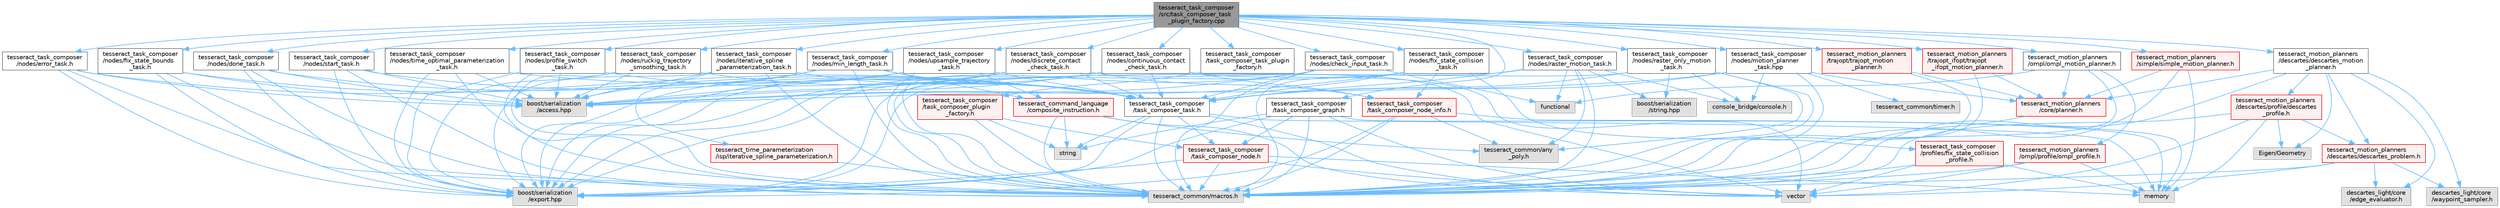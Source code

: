 digraph "tesseract_task_composer/src/task_composer_task_plugin_factory.cpp"
{
 // LATEX_PDF_SIZE
  bgcolor="transparent";
  edge [fontname=Helvetica,fontsize=10,labelfontname=Helvetica,labelfontsize=10];
  node [fontname=Helvetica,fontsize=10,shape=box,height=0.2,width=0.4];
  Node1 [label="tesseract_task_composer\l/src/task_composer_task\l_plugin_factory.cpp",height=0.2,width=0.4,color="gray40", fillcolor="grey60", style="filled", fontcolor="black",tooltip="A task in the pipeline."];
  Node1 -> Node2 [color="steelblue1",style="solid"];
  Node2 [label="tesseract_task_composer\l/task_composer_task_plugin\l_factory.h",height=0.2,width=0.4,color="grey40", fillcolor="white", style="filled",URL="$dc/d62/task__composer__task__plugin__factory_8h.html",tooltip="A task in the pipeline."];
  Node2 -> Node3 [color="steelblue1",style="solid"];
  Node3 [label="tesseract_task_composer\l/task_composer_plugin\l_factory.h",height=0.2,width=0.4,color="red", fillcolor="#FFF0F0", style="filled",URL="$da/d42/task__composer__plugin__factory_8h.html",tooltip="A plugin factory for producing a task composer."];
  Node3 -> Node4 [color="steelblue1",style="solid"];
  Node4 [label="tesseract_common/macros.h",height=0.2,width=0.4,color="grey60", fillcolor="#E0E0E0", style="filled",tooltip=" "];
  Node3 -> Node5 [color="steelblue1",style="solid"];
  Node5 [label="string",height=0.2,width=0.4,color="grey60", fillcolor="#E0E0E0", style="filled",tooltip=" "];
  Node3 -> Node8 [color="steelblue1",style="solid"];
  Node8 [label="tesseract_task_composer\l/task_composer_node.h",height=0.2,width=0.4,color="red", fillcolor="#FFF0F0", style="filled",URL="$da/dbe/task__composer__node_8h.html",tooltip="A node in the pipeline."];
  Node8 -> Node4 [color="steelblue1",style="solid"];
  Node8 -> Node9 [color="steelblue1",style="solid"];
  Node9 [label="memory",height=0.2,width=0.4,color="grey60", fillcolor="#E0E0E0", style="filled",tooltip=" "];
  Node8 -> Node10 [color="steelblue1",style="solid"];
  Node10 [label="vector",height=0.2,width=0.4,color="grey60", fillcolor="#E0E0E0", style="filled",tooltip=" "];
  Node8 -> Node23 [color="steelblue1",style="solid"];
  Node23 [label="boost/serialization\l/export.hpp",height=0.2,width=0.4,color="grey60", fillcolor="#E0E0E0", style="filled",tooltip=" "];
  Node1 -> Node34 [color="steelblue1",style="solid"];
  Node34 [label="tesseract_task_composer\l/task_composer_graph.h",height=0.2,width=0.4,color="grey40", fillcolor="white", style="filled",URL="$d4/d58/task__composer__graph_8h.html",tooltip="A task graph."];
  Node34 -> Node4 [color="steelblue1",style="solid"];
  Node34 -> Node5 [color="steelblue1",style="solid"];
  Node34 -> Node10 [color="steelblue1",style="solid"];
  Node34 -> Node9 [color="steelblue1",style="solid"];
  Node34 -> Node8 [color="steelblue1",style="solid"];
  Node34 -> Node23 [color="steelblue1",style="solid"];
  Node1 -> Node40 [color="steelblue1",style="solid"];
  Node40 [label="tesseract_task_composer\l/nodes/check_input_task.h",height=0.2,width=0.4,color="grey40", fillcolor="white", style="filled",URL="$d7/d32/check__input__task_8h.html",tooltip="Task for checking input data structure."];
  Node40 -> Node4 [color="steelblue1",style="solid"];
  Node40 -> Node41 [color="steelblue1",style="solid"];
  Node41 [label="boost/serialization\l/access.hpp",height=0.2,width=0.4,color="grey60", fillcolor="#E0E0E0", style="filled",tooltip=" "];
  Node40 -> Node42 [color="steelblue1",style="solid"];
  Node42 [label="functional",height=0.2,width=0.4,color="grey60", fillcolor="#E0E0E0", style="filled",tooltip=" "];
  Node40 -> Node35 [color="steelblue1",style="solid"];
  Node35 [label="tesseract_task_composer\l/task_composer_task.h",height=0.2,width=0.4,color="grey40", fillcolor="white", style="filled",URL="$da/d71/task__composer__task_8h.html",tooltip="A task in the pipeline."];
  Node35 -> Node4 [color="steelblue1",style="solid"];
  Node35 -> Node5 [color="steelblue1",style="solid"];
  Node35 -> Node10 [color="steelblue1",style="solid"];
  Node35 -> Node9 [color="steelblue1",style="solid"];
  Node35 -> Node8 [color="steelblue1",style="solid"];
  Node35 -> Node23 [color="steelblue1",style="solid"];
  Node40 -> Node23 [color="steelblue1",style="solid"];
  Node1 -> Node43 [color="steelblue1",style="solid"];
  Node43 [label="tesseract_task_composer\l/nodes/continuous_contact\l_check_task.h",height=0.2,width=0.4,color="grey40", fillcolor="white", style="filled",URL="$d0/d58/continuous__contact__check__task_8h.html",tooltip="Continuous Collision check trajectory task."];
  Node43 -> Node4 [color="steelblue1",style="solid"];
  Node43 -> Node41 [color="steelblue1",style="solid"];
  Node43 -> Node10 [color="steelblue1",style="solid"];
  Node43 -> Node35 [color="steelblue1",style="solid"];
  Node43 -> Node24 [color="steelblue1",style="solid"];
  Node24 [label="tesseract_task_composer\l/task_composer_node_info.h",height=0.2,width=0.4,color="red", fillcolor="#FFF0F0", style="filled",URL="$d7/d2c/task__composer__node__info_8h.html",tooltip="Task composer node info."];
  Node24 -> Node4 [color="steelblue1",style="solid"];
  Node24 -> Node9 [color="steelblue1",style="solid"];
  Node24 -> Node22 [color="steelblue1",style="solid"];
  Node22 [label="tesseract_common/any\l_poly.h",height=0.2,width=0.4,color="grey60", fillcolor="#E0E0E0", style="filled",tooltip=" "];
  Node24 -> Node23 [color="steelblue1",style="solid"];
  Node43 -> Node23 [color="steelblue1",style="solid"];
  Node1 -> Node44 [color="steelblue1",style="solid"];
  Node44 [label="tesseract_task_composer\l/nodes/discrete_contact\l_check_task.h",height=0.2,width=0.4,color="grey40", fillcolor="white", style="filled",URL="$d1/d26/discrete__contact__check__task_8h.html",tooltip="Discrete Collision check trajectory task."];
  Node44 -> Node4 [color="steelblue1",style="solid"];
  Node44 -> Node41 [color="steelblue1",style="solid"];
  Node44 -> Node10 [color="steelblue1",style="solid"];
  Node44 -> Node35 [color="steelblue1",style="solid"];
  Node44 -> Node24 [color="steelblue1",style="solid"];
  Node44 -> Node23 [color="steelblue1",style="solid"];
  Node1 -> Node45 [color="steelblue1",style="solid"];
  Node45 [label="tesseract_task_composer\l/nodes/done_task.h",height=0.2,width=0.4,color="grey40", fillcolor="white", style="filled",URL="$d5/d86/done__task_8h.html",tooltip=" "];
  Node45 -> Node4 [color="steelblue1",style="solid"];
  Node45 -> Node41 [color="steelblue1",style="solid"];
  Node45 -> Node35 [color="steelblue1",style="solid"];
  Node45 -> Node23 [color="steelblue1",style="solid"];
  Node1 -> Node46 [color="steelblue1",style="solid"];
  Node46 [label="tesseract_task_composer\l/nodes/error_task.h",height=0.2,width=0.4,color="grey40", fillcolor="white", style="filled",URL="$d4/d4c/error__task_8h.html",tooltip=" "];
  Node46 -> Node4 [color="steelblue1",style="solid"];
  Node46 -> Node41 [color="steelblue1",style="solid"];
  Node46 -> Node35 [color="steelblue1",style="solid"];
  Node46 -> Node23 [color="steelblue1",style="solid"];
  Node1 -> Node47 [color="steelblue1",style="solid"];
  Node47 [label="tesseract_task_composer\l/nodes/fix_state_bounds\l_task.h",height=0.2,width=0.4,color="grey40", fillcolor="white", style="filled",URL="$dd/d8f/fix__state__bounds__task_8h.html",tooltip="Task that pushes plan instructions back within joint limits."];
  Node47 -> Node4 [color="steelblue1",style="solid"];
  Node47 -> Node41 [color="steelblue1",style="solid"];
  Node47 -> Node35 [color="steelblue1",style="solid"];
  Node47 -> Node23 [color="steelblue1",style="solid"];
  Node1 -> Node48 [color="steelblue1",style="solid"];
  Node48 [label="tesseract_task_composer\l/nodes/fix_state_collision\l_task.h",height=0.2,width=0.4,color="grey40", fillcolor="white", style="filled",URL="$d6/db0/fix__state__collision__task_8h.html",tooltip="Task that pushes plan instructions to be out of collision."];
  Node48 -> Node4 [color="steelblue1",style="solid"];
  Node48 -> Node41 [color="steelblue1",style="solid"];
  Node48 -> Node35 [color="steelblue1",style="solid"];
  Node48 -> Node24 [color="steelblue1",style="solid"];
  Node48 -> Node49 [color="steelblue1",style="solid"];
  Node49 [label="tesseract_task_composer\l/profiles/fix_state_collision\l_profile.h",height=0.2,width=0.4,color="red", fillcolor="#FFF0F0", style="filled",URL="$d7/d96/fix__state__collision__profile_8h.html",tooltip="Profile for process that pushes plan instructions to be out of collision."];
  Node49 -> Node4 [color="steelblue1",style="solid"];
  Node49 -> Node9 [color="steelblue1",style="solid"];
  Node49 -> Node10 [color="steelblue1",style="solid"];
  Node48 -> Node23 [color="steelblue1",style="solid"];
  Node1 -> Node51 [color="steelblue1",style="solid"];
  Node51 [label="tesseract_task_composer\l/nodes/iterative_spline\l_parameterization_task.h",height=0.2,width=0.4,color="grey40", fillcolor="white", style="filled",URL="$d3/db1/iterative__spline__parameterization__task_8h.html",tooltip="Perform iterative spline time parameterization."];
  Node51 -> Node4 [color="steelblue1",style="solid"];
  Node51 -> Node41 [color="steelblue1",style="solid"];
  Node51 -> Node35 [color="steelblue1",style="solid"];
  Node51 -> Node52 [color="steelblue1",style="solid"];
  Node52 [label="tesseract_time_parameterization\l/isp/iterative_spline_parameterization.h",height=0.2,width=0.4,color="red", fillcolor="#FFF0F0", style="filled",URL="$d3/d2c/iterative__spline__parameterization_8h.html",tooltip=" "];
  Node52 -> Node4 [color="steelblue1",style="solid"];
  Node51 -> Node23 [color="steelblue1",style="solid"];
  Node1 -> Node55 [color="steelblue1",style="solid"];
  Node55 [label="tesseract_task_composer\l/nodes/min_length_task.h",height=0.2,width=0.4,color="grey40", fillcolor="white", style="filled",URL="$d3/d6c/min__length__task_8h.html",tooltip="Task for processing the input data so it meets a minimum length. Planners like trajopt need at least ..."];
  Node55 -> Node4 [color="steelblue1",style="solid"];
  Node55 -> Node41 [color="steelblue1",style="solid"];
  Node55 -> Node35 [color="steelblue1",style="solid"];
  Node55 -> Node56 [color="steelblue1",style="solid"];
  Node56 [label="tesseract_command_language\l/composite_instruction.h",height=0.2,width=0.4,color="red", fillcolor="#FFF0F0", style="filled",URL="$d5/df7/composite__instruction_8h.html",tooltip=" "];
  Node56 -> Node4 [color="steelblue1",style="solid"];
  Node56 -> Node10 [color="steelblue1",style="solid"];
  Node56 -> Node5 [color="steelblue1",style="solid"];
  Node56 -> Node22 [color="steelblue1",style="solid"];
  Node55 -> Node23 [color="steelblue1",style="solid"];
  Node1 -> Node64 [color="steelblue1",style="solid"];
  Node64 [label="tesseract_task_composer\l/nodes/profile_switch\l_task.h",height=0.2,width=0.4,color="grey40", fillcolor="white", style="filled",URL="$dd/d2f/profile__switch__task_8h.html",tooltip="Task that returns a value based on the profile."];
  Node64 -> Node4 [color="steelblue1",style="solid"];
  Node64 -> Node41 [color="steelblue1",style="solid"];
  Node64 -> Node35 [color="steelblue1",style="solid"];
  Node64 -> Node23 [color="steelblue1",style="solid"];
  Node1 -> Node65 [color="steelblue1",style="solid"];
  Node65 [label="tesseract_task_composer\l/nodes/ruckig_trajectory\l_smoothing_task.h",height=0.2,width=0.4,color="grey40", fillcolor="white", style="filled",URL="$d4/d4d/ruckig__trajectory__smoothing__task_8h.html",tooltip="Leveraging Ruckig to smooth trajectory."];
  Node65 -> Node4 [color="steelblue1",style="solid"];
  Node65 -> Node41 [color="steelblue1",style="solid"];
  Node65 -> Node35 [color="steelblue1",style="solid"];
  Node65 -> Node23 [color="steelblue1",style="solid"];
  Node1 -> Node66 [color="steelblue1",style="solid"];
  Node66 [label="tesseract_task_composer\l/nodes/start_task.h",height=0.2,width=0.4,color="grey40", fillcolor="white", style="filled",URL="$d2/d48/start__task_8h.html",tooltip=" "];
  Node66 -> Node4 [color="steelblue1",style="solid"];
  Node66 -> Node41 [color="steelblue1",style="solid"];
  Node66 -> Node35 [color="steelblue1",style="solid"];
  Node66 -> Node23 [color="steelblue1",style="solid"];
  Node1 -> Node67 [color="steelblue1",style="solid"];
  Node67 [label="tesseract_task_composer\l/nodes/time_optimal_parameterization\l_task.h",height=0.2,width=0.4,color="grey40", fillcolor="white", style="filled",URL="$d6/d94/time__optimal__parameterization__task_8h.html",tooltip="Perform TOTG."];
  Node67 -> Node4 [color="steelblue1",style="solid"];
  Node67 -> Node41 [color="steelblue1",style="solid"];
  Node67 -> Node35 [color="steelblue1",style="solid"];
  Node67 -> Node23 [color="steelblue1",style="solid"];
  Node1 -> Node68 [color="steelblue1",style="solid"];
  Node68 [label="tesseract_task_composer\l/nodes/upsample_trajectory\l_task.h",height=0.2,width=0.4,color="grey40", fillcolor="white", style="filled",URL="$d9/d9a/upsample__trajectory__task_8h.html",tooltip=" "];
  Node68 -> Node4 [color="steelblue1",style="solid"];
  Node68 -> Node41 [color="steelblue1",style="solid"];
  Node68 -> Node35 [color="steelblue1",style="solid"];
  Node68 -> Node56 [color="steelblue1",style="solid"];
  Node68 -> Node23 [color="steelblue1",style="solid"];
  Node1 -> Node69 [color="steelblue1",style="solid"];
  Node69 [label="tesseract_task_composer\l/nodes/raster_motion_task.h",height=0.2,width=0.4,color="grey40", fillcolor="white", style="filled",URL="$d2/d2c/raster__motion__task_8h.html",tooltip="Raster motion task with transitions."];
  Node69 -> Node4 [color="steelblue1",style="solid"];
  Node69 -> Node70 [color="steelblue1",style="solid"];
  Node70 [label="console_bridge/console.h",height=0.2,width=0.4,color="grey60", fillcolor="#E0E0E0", style="filled",tooltip=" "];
  Node69 -> Node71 [color="steelblue1",style="solid"];
  Node71 [label="boost/serialization\l/string.hpp",height=0.2,width=0.4,color="grey60", fillcolor="#E0E0E0", style="filled",tooltip=" "];
  Node69 -> Node42 [color="steelblue1",style="solid"];
  Node69 -> Node35 [color="steelblue1",style="solid"];
  Node69 -> Node22 [color="steelblue1",style="solid"];
  Node69 -> Node23 [color="steelblue1",style="solid"];
  Node1 -> Node72 [color="steelblue1",style="solid"];
  Node72 [label="tesseract_task_composer\l/nodes/raster_only_motion\l_task.h",height=0.2,width=0.4,color="grey40", fillcolor="white", style="filled",URL="$df/dee/raster__only__motion__task_8h.html",tooltip="Plans raster paths only."];
  Node72 -> Node4 [color="steelblue1",style="solid"];
  Node72 -> Node70 [color="steelblue1",style="solid"];
  Node72 -> Node71 [color="steelblue1",style="solid"];
  Node72 -> Node35 [color="steelblue1",style="solid"];
  Node72 -> Node22 [color="steelblue1",style="solid"];
  Node72 -> Node23 [color="steelblue1",style="solid"];
  Node1 -> Node73 [color="steelblue1",style="solid"];
  Node73 [label="tesseract_task_composer\l/nodes/motion_planner\l_task.hpp",height=0.2,width=0.4,color="grey40", fillcolor="white", style="filled",URL="$d2/df3/motion__planner__task_8hpp.html",tooltip=" "];
  Node73 -> Node4 [color="steelblue1",style="solid"];
  Node73 -> Node70 [color="steelblue1",style="solid"];
  Node73 -> Node41 [color="steelblue1",style="solid"];
  Node73 -> Node74 [color="steelblue1",style="solid"];
  Node74 [label="tesseract_common/timer.h",height=0.2,width=0.4,color="grey60", fillcolor="#E0E0E0", style="filled",tooltip=" "];
  Node73 -> Node35 [color="steelblue1",style="solid"];
  Node73 -> Node75 [color="steelblue1",style="solid"];
  Node75 [label="tesseract_motion_planners\l/core/planner.h",height=0.2,width=0.4,color="red", fillcolor="#FFF0F0", style="filled",URL="$d7/d8c/planner_8h.html",tooltip="Planner Interface Class."];
  Node75 -> Node4 [color="steelblue1",style="solid"];
  Node1 -> Node78 [color="steelblue1",style="solid"];
  Node78 [label="tesseract_motion_planners\l/descartes/descartes_motion\l_planner.h",height=0.2,width=0.4,color="grey40", fillcolor="white", style="filled",URL="$d4/dd8/descartes__motion__planner_8h.html",tooltip=" "];
  Node78 -> Node4 [color="steelblue1",style="solid"];
  Node78 -> Node79 [color="steelblue1",style="solid"];
  Node79 [label="descartes_light/core\l/edge_evaluator.h",height=0.2,width=0.4,color="grey60", fillcolor="#E0E0E0", style="filled",tooltip=" "];
  Node78 -> Node80 [color="steelblue1",style="solid"];
  Node80 [label="descartes_light/core\l/waypoint_sampler.h",height=0.2,width=0.4,color="grey60", fillcolor="#E0E0E0", style="filled",tooltip=" "];
  Node78 -> Node81 [color="steelblue1",style="solid"];
  Node81 [label="Eigen/Geometry",height=0.2,width=0.4,color="grey60", fillcolor="#E0E0E0", style="filled",tooltip=" "];
  Node78 -> Node75 [color="steelblue1",style="solid"];
  Node78 -> Node82 [color="steelblue1",style="solid"];
  Node82 [label="tesseract_motion_planners\l/descartes/descartes_problem.h",height=0.2,width=0.4,color="red", fillcolor="#FFF0F0", style="filled",URL="$d0/d7d/descartes__problem_8h.html",tooltip=" "];
  Node82 -> Node4 [color="steelblue1",style="solid"];
  Node82 -> Node79 [color="steelblue1",style="solid"];
  Node82 -> Node80 [color="steelblue1",style="solid"];
  Node82 -> Node10 [color="steelblue1",style="solid"];
  Node78 -> Node85 [color="steelblue1",style="solid"];
  Node85 [label="tesseract_motion_planners\l/descartes/profile/descartes\l_profile.h",height=0.2,width=0.4,color="red", fillcolor="#FFF0F0", style="filled",URL="$dd/db6/descartes__profile_8h.html",tooltip=" "];
  Node85 -> Node4 [color="steelblue1",style="solid"];
  Node85 -> Node10 [color="steelblue1",style="solid"];
  Node85 -> Node9 [color="steelblue1",style="solid"];
  Node85 -> Node81 [color="steelblue1",style="solid"];
  Node85 -> Node82 [color="steelblue1",style="solid"];
  Node1 -> Node86 [color="steelblue1",style="solid"];
  Node86 [label="tesseract_motion_planners\l/ompl/ompl_motion_planner.h",height=0.2,width=0.4,color="grey40", fillcolor="white", style="filled",URL="$d2/dec/ompl__motion__planner_8h.html",tooltip="Tesseract OMPL motion planner."];
  Node86 -> Node4 [color="steelblue1",style="solid"];
  Node86 -> Node42 [color="steelblue1",style="solid"];
  Node86 -> Node75 [color="steelblue1",style="solid"];
  Node86 -> Node87 [color="steelblue1",style="solid"];
  Node87 [label="tesseract_motion_planners\l/ompl/profile/ompl_profile.h",height=0.2,width=0.4,color="red", fillcolor="#FFF0F0", style="filled",URL="$d5/d9f/ompl__profile_8h.html",tooltip="Tesseract OMPL profile."];
  Node87 -> Node4 [color="steelblue1",style="solid"];
  Node87 -> Node10 [color="steelblue1",style="solid"];
  Node87 -> Node9 [color="steelblue1",style="solid"];
  Node1 -> Node99 [color="steelblue1",style="solid"];
  Node99 [label="tesseract_motion_planners\l/trajopt/trajopt_motion\l_planner.h",height=0.2,width=0.4,color="red", fillcolor="#FFF0F0", style="filled",URL="$d0/ddc/trajopt__motion__planner_8h.html",tooltip=" "];
  Node99 -> Node4 [color="steelblue1",style="solid"];
  Node99 -> Node75 [color="steelblue1",style="solid"];
  Node1 -> Node102 [color="steelblue1",style="solid"];
  Node102 [label="tesseract_motion_planners\l/simple/simple_motion_planner.h",height=0.2,width=0.4,color="red", fillcolor="#FFF0F0", style="filled",URL="$de/dd7/simple__motion__planner_8h.html",tooltip="The simple planner is meant to be a tool for assigning values to the seed. The planner simply loops o..."];
  Node102 -> Node4 [color="steelblue1",style="solid"];
  Node102 -> Node9 [color="steelblue1",style="solid"];
  Node102 -> Node75 [color="steelblue1",style="solid"];
  Node1 -> Node104 [color="steelblue1",style="solid"];
  Node104 [label="tesseract_motion_planners\l/trajopt_ifopt/trajopt\l_ifopt_motion_planner.h",height=0.2,width=0.4,color="red", fillcolor="#FFF0F0", style="filled",URL="$d6/d25/trajopt__ifopt__motion__planner_8h.html",tooltip=" "];
  Node104 -> Node4 [color="steelblue1",style="solid"];
  Node104 -> Node75 [color="steelblue1",style="solid"];
}
